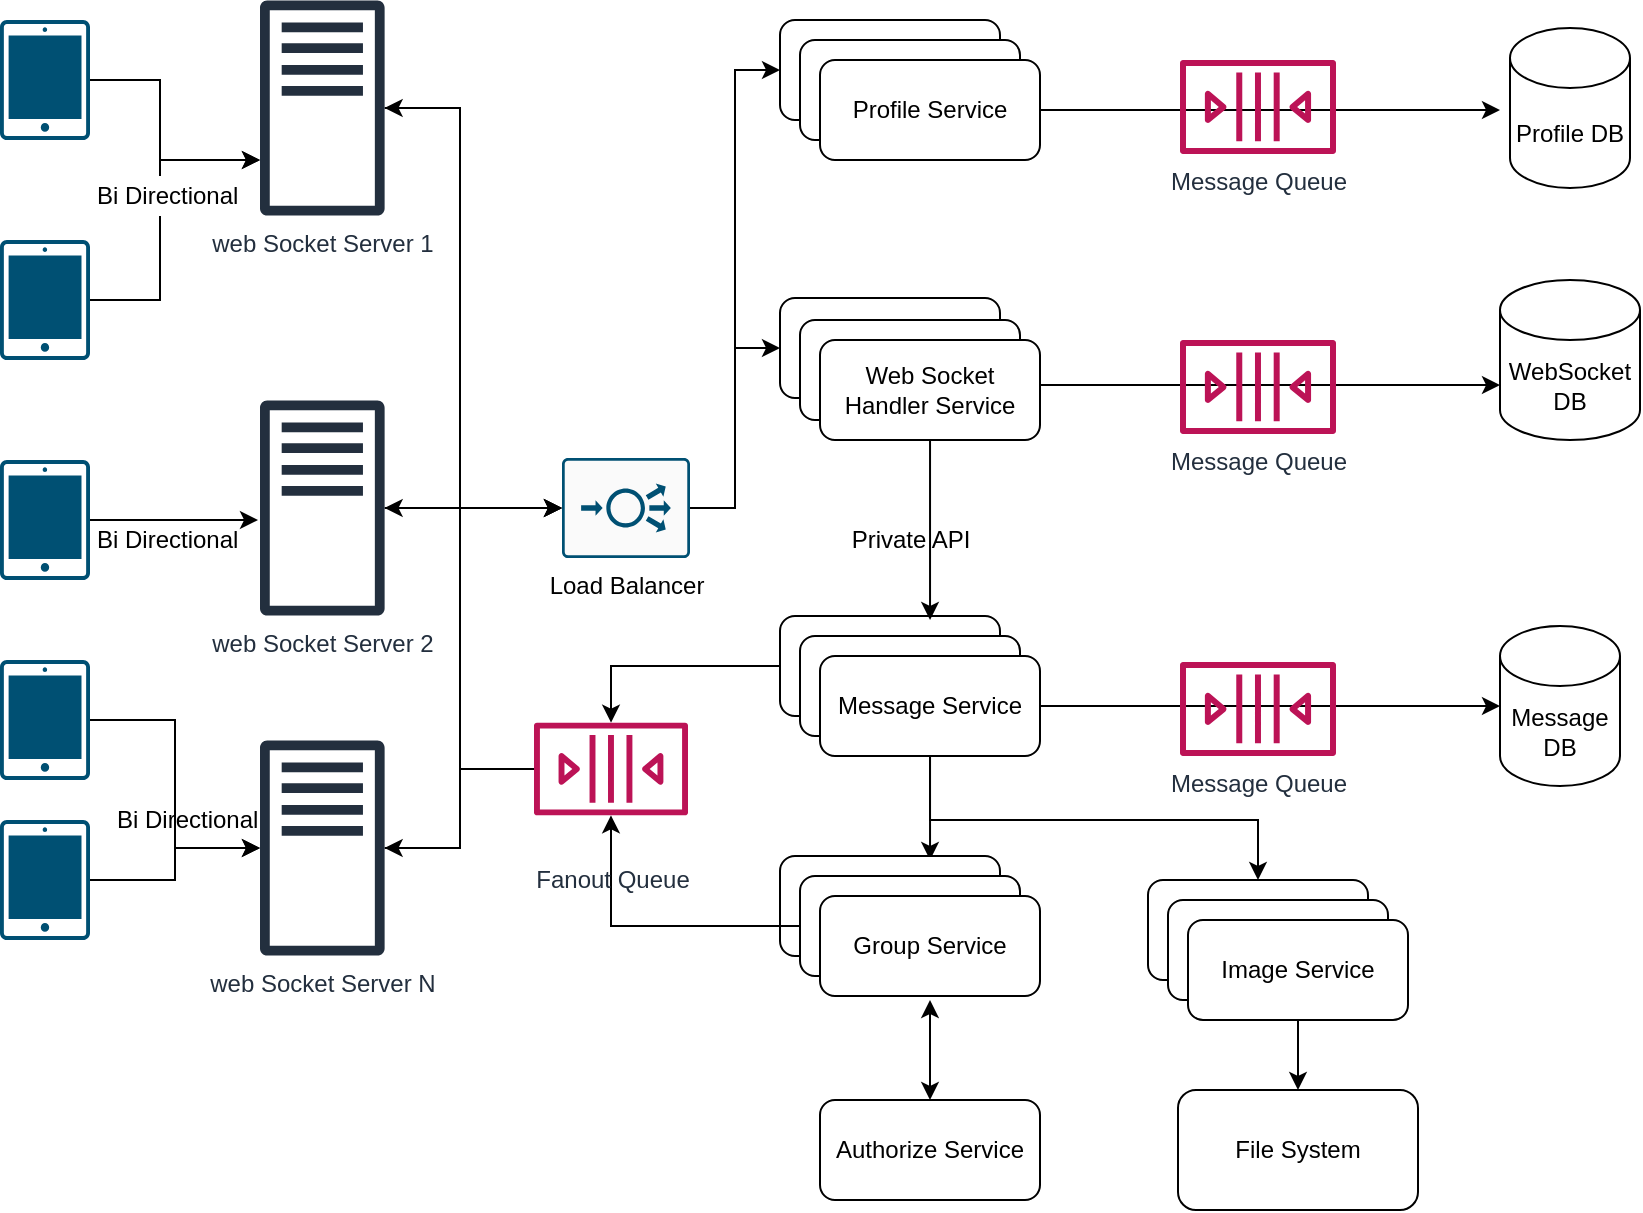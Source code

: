<mxfile version="14.6.9" type="github">
  <diagram id="JFbIX-h2_NPnpkO1fHC8" name="Page-1">
    <mxGraphModel dx="1381" dy="764" grid="1" gridSize="10" guides="1" tooltips="1" connect="1" arrows="1" fold="1" page="1" pageScale="1" pageWidth="850" pageHeight="1100" math="0" shadow="0">
      <root>
        <mxCell id="0" />
        <mxCell id="1" parent="0" />
        <mxCell id="6MYW5iwUGlg7tehctFEd-10" style="edgeStyle=orthogonalEdgeStyle;rounded=0;orthogonalLoop=1;jettySize=auto;html=1;" edge="1" parent="1" source="6MYW5iwUGlg7tehctFEd-1" target="6MYW5iwUGlg7tehctFEd-6">
          <mxGeometry relative="1" as="geometry">
            <Array as="points">
              <mxPoint x="160" y="100" />
              <mxPoint x="160" y="140" />
            </Array>
          </mxGeometry>
        </mxCell>
        <mxCell id="6MYW5iwUGlg7tehctFEd-1" value="" style="points=[[0.015,0.015,0],[0.985,0.015,0],[0.985,0.985,0],[0.015,0.985,0],[0.25,0,0],[0.5,0,0],[0.75,0,0],[1,0.25,0],[1,0.5,0],[1,0.75,0],[0.75,1,0],[0.5,1,0],[0.25,1,0],[0,0.75,0],[0,0.5,0],[0,0.25,0]];verticalLabelPosition=bottom;html=1;verticalAlign=top;aspect=fixed;align=center;pointerEvents=1;shape=mxgraph.cisco19.handheld;fillColor=#005073;strokeColor=none;" vertex="1" parent="1">
          <mxGeometry x="80" y="70" width="45" height="60" as="geometry" />
        </mxCell>
        <mxCell id="6MYW5iwUGlg7tehctFEd-11" style="edgeStyle=orthogonalEdgeStyle;rounded=0;orthogonalLoop=1;jettySize=auto;html=1;startArrow=none;" edge="1" parent="1" source="6MYW5iwUGlg7tehctFEd-20" target="6MYW5iwUGlg7tehctFEd-6">
          <mxGeometry relative="1" as="geometry">
            <Array as="points">
              <mxPoint x="160" y="140" />
            </Array>
          </mxGeometry>
        </mxCell>
        <mxCell id="6MYW5iwUGlg7tehctFEd-2" value="" style="points=[[0.015,0.015,0],[0.985,0.015,0],[0.985,0.985,0],[0.015,0.985,0],[0.25,0,0],[0.5,0,0],[0.75,0,0],[1,0.25,0],[1,0.5,0],[1,0.75,0],[0.75,1,0],[0.5,1,0],[0.25,1,0],[0,0.75,0],[0,0.5,0],[0,0.25,0]];verticalLabelPosition=bottom;html=1;verticalAlign=top;aspect=fixed;align=center;pointerEvents=1;shape=mxgraph.cisco19.handheld;fillColor=#005073;strokeColor=none;" vertex="1" parent="1">
          <mxGeometry x="80" y="180" width="45" height="60" as="geometry" />
        </mxCell>
        <mxCell id="6MYW5iwUGlg7tehctFEd-14" style="edgeStyle=orthogonalEdgeStyle;rounded=0;orthogonalLoop=1;jettySize=auto;html=1;" edge="1" parent="1" source="6MYW5iwUGlg7tehctFEd-3" target="6MYW5iwUGlg7tehctFEd-7">
          <mxGeometry relative="1" as="geometry" />
        </mxCell>
        <mxCell id="6MYW5iwUGlg7tehctFEd-3" value="" style="points=[[0.015,0.015,0],[0.985,0.015,0],[0.985,0.985,0],[0.015,0.985,0],[0.25,0,0],[0.5,0,0],[0.75,0,0],[1,0.25,0],[1,0.5,0],[1,0.75,0],[0.75,1,0],[0.5,1,0],[0.25,1,0],[0,0.75,0],[0,0.5,0],[0,0.25,0]];verticalLabelPosition=bottom;html=1;verticalAlign=top;aspect=fixed;align=center;pointerEvents=1;shape=mxgraph.cisco19.handheld;fillColor=#005073;strokeColor=none;" vertex="1" parent="1">
          <mxGeometry x="80" y="470" width="45" height="60" as="geometry" />
        </mxCell>
        <mxCell id="6MYW5iwUGlg7tehctFEd-13" style="edgeStyle=orthogonalEdgeStyle;rounded=0;orthogonalLoop=1;jettySize=auto;html=1;" edge="1" parent="1" source="6MYW5iwUGlg7tehctFEd-4" target="6MYW5iwUGlg7tehctFEd-7">
          <mxGeometry relative="1" as="geometry" />
        </mxCell>
        <mxCell id="6MYW5iwUGlg7tehctFEd-4" value="" style="points=[[0.015,0.015,0],[0.985,0.015,0],[0.985,0.985,0],[0.015,0.985,0],[0.25,0,0],[0.5,0,0],[0.75,0,0],[1,0.25,0],[1,0.5,0],[1,0.75,0],[0.75,1,0],[0.5,1,0],[0.25,1,0],[0,0.75,0],[0,0.5,0],[0,0.25,0]];verticalLabelPosition=bottom;html=1;verticalAlign=top;aspect=fixed;align=center;pointerEvents=1;shape=mxgraph.cisco19.handheld;fillColor=#005073;strokeColor=none;" vertex="1" parent="1">
          <mxGeometry x="80" y="390" width="45" height="60" as="geometry" />
        </mxCell>
        <mxCell id="6MYW5iwUGlg7tehctFEd-12" style="edgeStyle=orthogonalEdgeStyle;rounded=0;orthogonalLoop=1;jettySize=auto;html=1;entryX=-0.016;entryY=0.556;entryDx=0;entryDy=0;entryPerimeter=0;" edge="1" parent="1" source="6MYW5iwUGlg7tehctFEd-5" target="6MYW5iwUGlg7tehctFEd-8">
          <mxGeometry relative="1" as="geometry" />
        </mxCell>
        <mxCell id="6MYW5iwUGlg7tehctFEd-5" value="" style="points=[[0.015,0.015,0],[0.985,0.015,0],[0.985,0.985,0],[0.015,0.985,0],[0.25,0,0],[0.5,0,0],[0.75,0,0],[1,0.25,0],[1,0.5,0],[1,0.75,0],[0.75,1,0],[0.5,1,0],[0.25,1,0],[0,0.75,0],[0,0.5,0],[0,0.25,0]];verticalLabelPosition=bottom;html=1;verticalAlign=top;aspect=fixed;align=center;pointerEvents=1;shape=mxgraph.cisco19.handheld;fillColor=#005073;strokeColor=none;" vertex="1" parent="1">
          <mxGeometry x="80" y="290" width="45" height="60" as="geometry" />
        </mxCell>
        <mxCell id="6MYW5iwUGlg7tehctFEd-16" style="edgeStyle=orthogonalEdgeStyle;rounded=0;orthogonalLoop=1;jettySize=auto;html=1;entryX=0;entryY=0.5;entryDx=0;entryDy=0;entryPerimeter=0;" edge="1" parent="1" source="6MYW5iwUGlg7tehctFEd-6" target="6MYW5iwUGlg7tehctFEd-15">
          <mxGeometry relative="1" as="geometry">
            <Array as="points">
              <mxPoint x="310" y="114" />
              <mxPoint x="310" y="314" />
            </Array>
          </mxGeometry>
        </mxCell>
        <mxCell id="6MYW5iwUGlg7tehctFEd-6" value="web Socket Server 1" style="outlineConnect=0;fontColor=#232F3E;gradientColor=none;fillColor=#232F3E;strokeColor=none;dashed=0;verticalLabelPosition=bottom;verticalAlign=top;align=center;html=1;fontSize=12;fontStyle=0;aspect=fixed;pointerEvents=1;shape=mxgraph.aws4.traditional_server;" vertex="1" parent="1">
          <mxGeometry x="210" y="60" width="62.31" height="108" as="geometry" />
        </mxCell>
        <mxCell id="6MYW5iwUGlg7tehctFEd-17" style="edgeStyle=orthogonalEdgeStyle;rounded=0;orthogonalLoop=1;jettySize=auto;html=1;entryX=0;entryY=0.5;entryDx=0;entryDy=0;entryPerimeter=0;" edge="1" parent="1" source="6MYW5iwUGlg7tehctFEd-7" target="6MYW5iwUGlg7tehctFEd-15">
          <mxGeometry relative="1" as="geometry">
            <Array as="points">
              <mxPoint x="310" y="484" />
              <mxPoint x="310" y="314" />
            </Array>
          </mxGeometry>
        </mxCell>
        <mxCell id="6MYW5iwUGlg7tehctFEd-7" value="web Socket Server N&lt;br&gt;" style="outlineConnect=0;fontColor=#232F3E;gradientColor=none;fillColor=#232F3E;strokeColor=none;dashed=0;verticalLabelPosition=bottom;verticalAlign=top;align=center;html=1;fontSize=12;fontStyle=0;aspect=fixed;pointerEvents=1;shape=mxgraph.aws4.traditional_server;" vertex="1" parent="1">
          <mxGeometry x="210" y="430" width="62.31" height="108" as="geometry" />
        </mxCell>
        <mxCell id="6MYW5iwUGlg7tehctFEd-18" style="edgeStyle=orthogonalEdgeStyle;rounded=0;orthogonalLoop=1;jettySize=auto;html=1;entryX=0;entryY=0.5;entryDx=0;entryDy=0;entryPerimeter=0;" edge="1" parent="1" source="6MYW5iwUGlg7tehctFEd-8" target="6MYW5iwUGlg7tehctFEd-15">
          <mxGeometry relative="1" as="geometry" />
        </mxCell>
        <mxCell id="6MYW5iwUGlg7tehctFEd-8" value="web Socket Server 2" style="outlineConnect=0;fontColor=#232F3E;gradientColor=none;fillColor=#232F3E;strokeColor=none;dashed=0;verticalLabelPosition=bottom;verticalAlign=top;align=center;html=1;fontSize=12;fontStyle=0;aspect=fixed;pointerEvents=1;shape=mxgraph.aws4.traditional_server;" vertex="1" parent="1">
          <mxGeometry x="210" y="260" width="62.31" height="108" as="geometry" />
        </mxCell>
        <mxCell id="6MYW5iwUGlg7tehctFEd-44" style="edgeStyle=orthogonalEdgeStyle;rounded=0;orthogonalLoop=1;jettySize=auto;html=1;entryX=0;entryY=0.5;entryDx=0;entryDy=0;" edge="1" parent="1" source="6MYW5iwUGlg7tehctFEd-15" target="6MYW5iwUGlg7tehctFEd-23">
          <mxGeometry relative="1" as="geometry" />
        </mxCell>
        <mxCell id="6MYW5iwUGlg7tehctFEd-57" style="edgeStyle=orthogonalEdgeStyle;rounded=0;orthogonalLoop=1;jettySize=auto;html=1;entryX=0;entryY=0.5;entryDx=0;entryDy=0;" edge="1" parent="1" source="6MYW5iwUGlg7tehctFEd-15" target="6MYW5iwUGlg7tehctFEd-54">
          <mxGeometry relative="1" as="geometry" />
        </mxCell>
        <mxCell id="6MYW5iwUGlg7tehctFEd-15" value="Load Balancer" style="points=[[0.015,0.015,0],[0.985,0.015,0],[0.985,0.985,0],[0.015,0.985,0],[0.25,0,0],[0.5,0,0],[0.75,0,0],[1,0.25,0],[1,0.5,0],[1,0.75,0],[0.75,1,0],[0.5,1,0],[0.25,1,0],[0,0.75,0],[0,0.5,0],[0,0.25,0]];verticalLabelPosition=bottom;html=1;verticalAlign=top;aspect=fixed;align=center;pointerEvents=1;shape=mxgraph.cisco19.rect;prIcon=load_balancer;fillColor=#FAFAFA;strokeColor=#005073;" vertex="1" parent="1">
          <mxGeometry x="361" y="289" width="64" height="50" as="geometry" />
        </mxCell>
        <mxCell id="6MYW5iwUGlg7tehctFEd-19" value="Bi Directional&amp;nbsp;" style="text;html=1;align=center;verticalAlign=middle;resizable=0;points=[];autosize=1;strokeColor=none;" vertex="1" parent="1">
          <mxGeometry x="120" y="320" width="90" height="20" as="geometry" />
        </mxCell>
        <mxCell id="6MYW5iwUGlg7tehctFEd-20" value="Bi Directional&amp;nbsp;" style="text;html=1;align=center;verticalAlign=middle;resizable=0;points=[];autosize=1;strokeColor=none;" vertex="1" parent="1">
          <mxGeometry x="120" y="148" width="90" height="20" as="geometry" />
        </mxCell>
        <mxCell id="6MYW5iwUGlg7tehctFEd-21" value="" style="edgeStyle=orthogonalEdgeStyle;rounded=0;orthogonalLoop=1;jettySize=auto;html=1;endArrow=none;" edge="1" parent="1" source="6MYW5iwUGlg7tehctFEd-2" target="6MYW5iwUGlg7tehctFEd-20">
          <mxGeometry relative="1" as="geometry">
            <mxPoint x="125" y="210" as="sourcePoint" />
            <mxPoint x="210" y="140" as="targetPoint" />
            <Array as="points">
              <mxPoint x="160" y="210" />
            </Array>
          </mxGeometry>
        </mxCell>
        <mxCell id="6MYW5iwUGlg7tehctFEd-22" value="Bi Directional&amp;nbsp;" style="text;html=1;align=center;verticalAlign=middle;resizable=0;points=[];autosize=1;strokeColor=none;" vertex="1" parent="1">
          <mxGeometry x="130" y="460" width="90" height="20" as="geometry" />
        </mxCell>
        <mxCell id="6MYW5iwUGlg7tehctFEd-23" value="Profile Service" style="rounded=1;whiteSpace=wrap;html=1;" vertex="1" parent="1">
          <mxGeometry x="470" y="209" width="110" height="50" as="geometry" />
        </mxCell>
        <mxCell id="6MYW5iwUGlg7tehctFEd-24" value="Message DB" style="shape=cylinder3;whiteSpace=wrap;html=1;boundedLbl=1;backgroundOutline=1;size=15;" vertex="1" parent="1">
          <mxGeometry x="830" y="373" width="60" height="80" as="geometry" />
        </mxCell>
        <mxCell id="6MYW5iwUGlg7tehctFEd-70" style="edgeStyle=orthogonalEdgeStyle;rounded=0;orthogonalLoop=1;jettySize=auto;html=1;" edge="1" parent="1" source="6MYW5iwUGlg7tehctFEd-27" target="6MYW5iwUGlg7tehctFEd-67">
          <mxGeometry relative="1" as="geometry" />
        </mxCell>
        <mxCell id="6MYW5iwUGlg7tehctFEd-27" value="" style="rounded=1;whiteSpace=wrap;html=1;" vertex="1" parent="1">
          <mxGeometry x="470" y="368" width="110" height="50" as="geometry" />
        </mxCell>
        <mxCell id="6MYW5iwUGlg7tehctFEd-28" value="Profile Service" style="rounded=1;whiteSpace=wrap;html=1;" vertex="1" parent="1">
          <mxGeometry x="480" y="220" width="110" height="50" as="geometry" />
        </mxCell>
        <mxCell id="6MYW5iwUGlg7tehctFEd-43" style="edgeStyle=orthogonalEdgeStyle;rounded=0;orthogonalLoop=1;jettySize=auto;html=1;entryX=0;entryY=0;entryDx=0;entryDy=52.5;entryPerimeter=0;" edge="1" parent="1" source="6MYW5iwUGlg7tehctFEd-29" target="6MYW5iwUGlg7tehctFEd-42">
          <mxGeometry relative="1" as="geometry">
            <Array as="points">
              <mxPoint x="655" y="253" />
            </Array>
          </mxGeometry>
        </mxCell>
        <mxCell id="6MYW5iwUGlg7tehctFEd-49" style="edgeStyle=orthogonalEdgeStyle;rounded=0;orthogonalLoop=1;jettySize=auto;html=1;entryX=0.682;entryY=0.04;entryDx=0;entryDy=0;entryPerimeter=0;" edge="1" parent="1" source="6MYW5iwUGlg7tehctFEd-29" target="6MYW5iwUGlg7tehctFEd-27">
          <mxGeometry relative="1" as="geometry" />
        </mxCell>
        <mxCell id="6MYW5iwUGlg7tehctFEd-29" value="Web Socket Handler Service" style="rounded=1;whiteSpace=wrap;html=1;" vertex="1" parent="1">
          <mxGeometry x="490" y="230" width="110" height="50" as="geometry" />
        </mxCell>
        <mxCell id="6MYW5iwUGlg7tehctFEd-32" value="" style="rounded=1;whiteSpace=wrap;html=1;" vertex="1" parent="1">
          <mxGeometry x="480" y="378" width="110" height="50" as="geometry" />
        </mxCell>
        <mxCell id="6MYW5iwUGlg7tehctFEd-39" style="edgeStyle=orthogonalEdgeStyle;rounded=0;orthogonalLoop=1;jettySize=auto;html=1;" edge="1" parent="1" source="6MYW5iwUGlg7tehctFEd-33" target="6MYW5iwUGlg7tehctFEd-24">
          <mxGeometry relative="1" as="geometry" />
        </mxCell>
        <mxCell id="6MYW5iwUGlg7tehctFEd-50" style="edgeStyle=orthogonalEdgeStyle;rounded=0;orthogonalLoop=1;jettySize=auto;html=1;entryX=0.682;entryY=0.04;entryDx=0;entryDy=0;entryPerimeter=0;" edge="1" parent="1" source="6MYW5iwUGlg7tehctFEd-33" target="6MYW5iwUGlg7tehctFEd-35">
          <mxGeometry relative="1" as="geometry" />
        </mxCell>
        <mxCell id="6MYW5iwUGlg7tehctFEd-76" style="edgeStyle=orthogonalEdgeStyle;rounded=0;orthogonalLoop=1;jettySize=auto;html=1;" edge="1" parent="1" source="6MYW5iwUGlg7tehctFEd-33" target="6MYW5iwUGlg7tehctFEd-75">
          <mxGeometry relative="1" as="geometry">
            <Array as="points">
              <mxPoint x="545" y="470" />
              <mxPoint x="709" y="470" />
            </Array>
          </mxGeometry>
        </mxCell>
        <mxCell id="6MYW5iwUGlg7tehctFEd-33" value="Message Service" style="rounded=1;whiteSpace=wrap;html=1;" vertex="1" parent="1">
          <mxGeometry x="490" y="388" width="110" height="50" as="geometry" />
        </mxCell>
        <mxCell id="6MYW5iwUGlg7tehctFEd-35" value="Message Service" style="rounded=1;whiteSpace=wrap;html=1;" vertex="1" parent="1">
          <mxGeometry x="470" y="488" width="110" height="50" as="geometry" />
        </mxCell>
        <mxCell id="6MYW5iwUGlg7tehctFEd-68" style="edgeStyle=orthogonalEdgeStyle;rounded=0;orthogonalLoop=1;jettySize=auto;html=1;" edge="1" parent="1" source="6MYW5iwUGlg7tehctFEd-36" target="6MYW5iwUGlg7tehctFEd-67">
          <mxGeometry relative="1" as="geometry" />
        </mxCell>
        <mxCell id="6MYW5iwUGlg7tehctFEd-36" value="Message Service" style="rounded=1;whiteSpace=wrap;html=1;" vertex="1" parent="1">
          <mxGeometry x="480" y="498" width="110" height="50" as="geometry" />
        </mxCell>
        <mxCell id="6MYW5iwUGlg7tehctFEd-37" value="Group Service" style="rounded=1;whiteSpace=wrap;html=1;" vertex="1" parent="1">
          <mxGeometry x="490" y="508" width="110" height="50" as="geometry" />
        </mxCell>
        <mxCell id="6MYW5iwUGlg7tehctFEd-42" value="WebSocket DB" style="shape=cylinder3;whiteSpace=wrap;html=1;boundedLbl=1;backgroundOutline=1;size=15;" vertex="1" parent="1">
          <mxGeometry x="830" y="200" width="70" height="80" as="geometry" />
        </mxCell>
        <mxCell id="6MYW5iwUGlg7tehctFEd-46" value="Message Queue" style="outlineConnect=0;fontColor=#232F3E;gradientColor=none;fillColor=#BC1356;strokeColor=none;dashed=0;verticalLabelPosition=bottom;verticalAlign=top;align=center;html=1;fontSize=12;fontStyle=0;aspect=fixed;pointerEvents=1;shape=mxgraph.aws4.queue;" vertex="1" parent="1">
          <mxGeometry x="670" y="230" width="78" height="47" as="geometry" />
        </mxCell>
        <mxCell id="6MYW5iwUGlg7tehctFEd-47" value="Message Queue" style="outlineConnect=0;fontColor=#232F3E;gradientColor=none;fillColor=#BC1356;strokeColor=none;dashed=0;verticalLabelPosition=bottom;verticalAlign=top;align=center;html=1;fontSize=12;fontStyle=0;aspect=fixed;pointerEvents=1;shape=mxgraph.aws4.queue;" vertex="1" parent="1">
          <mxGeometry x="670" y="391" width="78" height="47" as="geometry" />
        </mxCell>
        <mxCell id="6MYW5iwUGlg7tehctFEd-53" value="Private API" style="text;html=1;align=center;verticalAlign=middle;resizable=0;points=[];autosize=1;strokeColor=none;" vertex="1" parent="1">
          <mxGeometry x="500" y="320" width="70" height="20" as="geometry" />
        </mxCell>
        <mxCell id="6MYW5iwUGlg7tehctFEd-54" value="" style="rounded=1;whiteSpace=wrap;html=1;" vertex="1" parent="1">
          <mxGeometry x="470" y="70" width="110" height="50" as="geometry" />
        </mxCell>
        <mxCell id="6MYW5iwUGlg7tehctFEd-55" value="" style="rounded=1;whiteSpace=wrap;html=1;" vertex="1" parent="1">
          <mxGeometry x="480" y="80" width="110" height="50" as="geometry" />
        </mxCell>
        <mxCell id="6MYW5iwUGlg7tehctFEd-59" style="edgeStyle=orthogonalEdgeStyle;rounded=0;orthogonalLoop=1;jettySize=auto;html=1;" edge="1" parent="1" source="6MYW5iwUGlg7tehctFEd-56">
          <mxGeometry relative="1" as="geometry">
            <mxPoint x="830" y="115" as="targetPoint" />
          </mxGeometry>
        </mxCell>
        <mxCell id="6MYW5iwUGlg7tehctFEd-56" value="Profile Service" style="rounded=1;whiteSpace=wrap;html=1;" vertex="1" parent="1">
          <mxGeometry x="490" y="90" width="110" height="50" as="geometry" />
        </mxCell>
        <mxCell id="6MYW5iwUGlg7tehctFEd-58" value="Profile DB" style="shape=cylinder3;whiteSpace=wrap;html=1;boundedLbl=1;backgroundOutline=1;size=15;" vertex="1" parent="1">
          <mxGeometry x="835" y="74" width="60" height="80" as="geometry" />
        </mxCell>
        <mxCell id="6MYW5iwUGlg7tehctFEd-60" value="Message Queue" style="outlineConnect=0;fontColor=#232F3E;gradientColor=none;fillColor=#BC1356;strokeColor=none;dashed=0;verticalLabelPosition=bottom;verticalAlign=top;align=center;html=1;fontSize=12;fontStyle=0;aspect=fixed;pointerEvents=1;shape=mxgraph.aws4.queue;" vertex="1" parent="1">
          <mxGeometry x="670" y="90" width="78" height="47" as="geometry" />
        </mxCell>
        <mxCell id="6MYW5iwUGlg7tehctFEd-63" value="Authorize Service" style="rounded=1;whiteSpace=wrap;html=1;" vertex="1" parent="1">
          <mxGeometry x="490" y="610" width="110" height="50" as="geometry" />
        </mxCell>
        <mxCell id="6MYW5iwUGlg7tehctFEd-66" value="" style="endArrow=classic;startArrow=classic;html=1;exitX=0.5;exitY=0;exitDx=0;exitDy=0;" edge="1" parent="1" source="6MYW5iwUGlg7tehctFEd-63">
          <mxGeometry width="50" height="50" relative="1" as="geometry">
            <mxPoint x="520" y="610" as="sourcePoint" />
            <mxPoint x="545" y="560" as="targetPoint" />
          </mxGeometry>
        </mxCell>
        <mxCell id="6MYW5iwUGlg7tehctFEd-72" style="edgeStyle=orthogonalEdgeStyle;rounded=0;orthogonalLoop=1;jettySize=auto;html=1;" edge="1" parent="1" source="6MYW5iwUGlg7tehctFEd-67" target="6MYW5iwUGlg7tehctFEd-7">
          <mxGeometry relative="1" as="geometry">
            <Array as="points">
              <mxPoint x="310" y="445" />
              <mxPoint x="310" y="484" />
            </Array>
          </mxGeometry>
        </mxCell>
        <mxCell id="6MYW5iwUGlg7tehctFEd-73" style="edgeStyle=orthogonalEdgeStyle;rounded=0;orthogonalLoop=1;jettySize=auto;html=1;" edge="1" parent="1" source="6MYW5iwUGlg7tehctFEd-67" target="6MYW5iwUGlg7tehctFEd-8">
          <mxGeometry relative="1" as="geometry">
            <mxPoint x="310" y="120" as="targetPoint" />
            <Array as="points">
              <mxPoint x="310" y="445" />
              <mxPoint x="310" y="314" />
            </Array>
          </mxGeometry>
        </mxCell>
        <mxCell id="6MYW5iwUGlg7tehctFEd-74" style="edgeStyle=orthogonalEdgeStyle;rounded=0;orthogonalLoop=1;jettySize=auto;html=1;" edge="1" parent="1" source="6MYW5iwUGlg7tehctFEd-67" target="6MYW5iwUGlg7tehctFEd-6">
          <mxGeometry relative="1" as="geometry">
            <Array as="points">
              <mxPoint x="310" y="445" />
              <mxPoint x="310" y="114" />
            </Array>
          </mxGeometry>
        </mxCell>
        <mxCell id="6MYW5iwUGlg7tehctFEd-67" value="Fanout Queue" style="outlineConnect=0;fontColor=#232F3E;gradientColor=none;fillColor=#BC1356;strokeColor=none;dashed=0;verticalLabelPosition=bottom;verticalAlign=top;align=center;html=1;fontSize=12;fontStyle=0;aspect=fixed;pointerEvents=1;shape=mxgraph.aws4.queue;" vertex="1" parent="1">
          <mxGeometry x="347" y="403" width="77" height="83" as="geometry" />
        </mxCell>
        <mxCell id="6MYW5iwUGlg7tehctFEd-75" value="Image Service" style="rounded=1;whiteSpace=wrap;html=1;" vertex="1" parent="1">
          <mxGeometry x="654" y="500" width="110" height="50" as="geometry" />
        </mxCell>
        <mxCell id="6MYW5iwUGlg7tehctFEd-77" value="Image Service" style="rounded=1;whiteSpace=wrap;html=1;" vertex="1" parent="1">
          <mxGeometry x="664" y="510" width="110" height="50" as="geometry" />
        </mxCell>
        <mxCell id="6MYW5iwUGlg7tehctFEd-80" style="edgeStyle=orthogonalEdgeStyle;rounded=0;orthogonalLoop=1;jettySize=auto;html=1;entryX=0.5;entryY=0;entryDx=0;entryDy=0;" edge="1" parent="1" source="6MYW5iwUGlg7tehctFEd-78" target="6MYW5iwUGlg7tehctFEd-79">
          <mxGeometry relative="1" as="geometry" />
        </mxCell>
        <mxCell id="6MYW5iwUGlg7tehctFEd-78" value="Image Service" style="rounded=1;whiteSpace=wrap;html=1;" vertex="1" parent="1">
          <mxGeometry x="674" y="520" width="110" height="50" as="geometry" />
        </mxCell>
        <mxCell id="6MYW5iwUGlg7tehctFEd-79" value="File System" style="rounded=1;whiteSpace=wrap;html=1;" vertex="1" parent="1">
          <mxGeometry x="669" y="605" width="120" height="60" as="geometry" />
        </mxCell>
      </root>
    </mxGraphModel>
  </diagram>
</mxfile>
